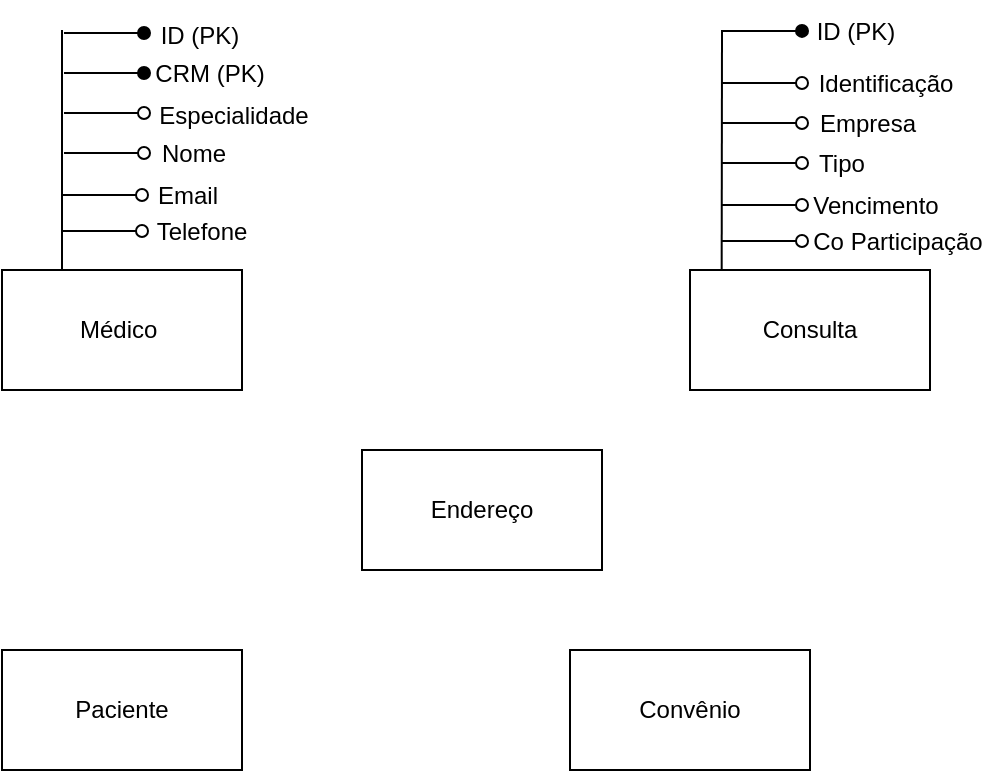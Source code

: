 <mxfile version="24.7.17">
  <diagram name="Página-1" id="rVDT1lRr0B5BSY1lFZze">
    <mxGraphModel dx="784" dy="773" grid="1" gridSize="10" guides="1" tooltips="1" connect="1" arrows="1" fold="1" page="1" pageScale="1" pageWidth="827" pageHeight="1169" math="0" shadow="0">
      <root>
        <mxCell id="0" />
        <mxCell id="1" parent="0" />
        <mxCell id="OXWgy4tYDgPB8yHZeR08-1" value="Médico&amp;nbsp;" style="rounded=0;whiteSpace=wrap;html=1;" vertex="1" parent="1">
          <mxGeometry x="70" y="140" width="120" height="60" as="geometry" />
        </mxCell>
        <mxCell id="OXWgy4tYDgPB8yHZeR08-2" value="Convênio" style="rounded=0;whiteSpace=wrap;html=1;" vertex="1" parent="1">
          <mxGeometry x="354" y="330" width="120" height="60" as="geometry" />
        </mxCell>
        <mxCell id="OXWgy4tYDgPB8yHZeR08-3" value="Consulta" style="rounded=0;whiteSpace=wrap;html=1;" vertex="1" parent="1">
          <mxGeometry x="414" y="140" width="120" height="60" as="geometry" />
        </mxCell>
        <mxCell id="OXWgy4tYDgPB8yHZeR08-4" value="Paciente" style="rounded=0;whiteSpace=wrap;html=1;" vertex="1" parent="1">
          <mxGeometry x="70" y="330" width="120" height="60" as="geometry" />
        </mxCell>
        <mxCell id="OXWgy4tYDgPB8yHZeR08-6" value="Endereço" style="rounded=0;whiteSpace=wrap;html=1;" vertex="1" parent="1">
          <mxGeometry x="250" y="230" width="120" height="60" as="geometry" />
        </mxCell>
        <mxCell id="OXWgy4tYDgPB8yHZeR08-7" value="" style="endArrow=oval;html=1;rounded=0;startArrow=none;startFill=0;endFill=1;" edge="1" parent="1">
          <mxGeometry width="50" height="50" relative="1" as="geometry">
            <mxPoint x="101" y="21.5" as="sourcePoint" />
            <mxPoint x="141" y="21.5" as="targetPoint" />
          </mxGeometry>
        </mxCell>
        <mxCell id="OXWgy4tYDgPB8yHZeR08-8" value="" style="endArrow=oval;html=1;rounded=0;startArrow=none;startFill=0;endFill=1;" edge="1" parent="1">
          <mxGeometry width="50" height="50" relative="1" as="geometry">
            <mxPoint x="101" y="41.5" as="sourcePoint" />
            <mxPoint x="141" y="41.5" as="targetPoint" />
          </mxGeometry>
        </mxCell>
        <mxCell id="OXWgy4tYDgPB8yHZeR08-10" value="" style="endArrow=oval;html=1;rounded=0;startArrow=none;startFill=0;endFill=0;" edge="1" parent="1">
          <mxGeometry width="50" height="50" relative="1" as="geometry">
            <mxPoint x="101" y="61.5" as="sourcePoint" />
            <mxPoint x="141" y="61.5" as="targetPoint" />
          </mxGeometry>
        </mxCell>
        <mxCell id="OXWgy4tYDgPB8yHZeR08-11" value="" style="endArrow=oval;html=1;rounded=0;startArrow=none;startFill=0;endFill=0;" edge="1" parent="1">
          <mxGeometry width="50" height="50" relative="1" as="geometry">
            <mxPoint x="101" y="81.5" as="sourcePoint" />
            <mxPoint x="141" y="81.5" as="targetPoint" />
          </mxGeometry>
        </mxCell>
        <mxCell id="OXWgy4tYDgPB8yHZeR08-12" value="ID (PK)" style="text;html=1;align=center;verticalAlign=middle;whiteSpace=wrap;rounded=0;" vertex="1" parent="1">
          <mxGeometry x="139" y="7.5" width="60" height="30" as="geometry" />
        </mxCell>
        <mxCell id="OXWgy4tYDgPB8yHZeR08-14" value="CRM (PK)" style="text;html=1;align=center;verticalAlign=middle;whiteSpace=wrap;rounded=0;" vertex="1" parent="1">
          <mxGeometry x="144" y="26.5" width="60" height="30" as="geometry" />
        </mxCell>
        <mxCell id="OXWgy4tYDgPB8yHZeR08-15" value="Especialidade" style="text;html=1;align=center;verticalAlign=middle;whiteSpace=wrap;rounded=0;" vertex="1" parent="1">
          <mxGeometry x="156" y="47.5" width="60" height="30" as="geometry" />
        </mxCell>
        <mxCell id="OXWgy4tYDgPB8yHZeR08-16" value="" style="endArrow=oval;html=1;rounded=0;startArrow=none;startFill=0;endFill=0;" edge="1" parent="1">
          <mxGeometry width="50" height="50" relative="1" as="geometry">
            <mxPoint x="100" y="102.5" as="sourcePoint" />
            <mxPoint x="140" y="102.5" as="targetPoint" />
          </mxGeometry>
        </mxCell>
        <mxCell id="OXWgy4tYDgPB8yHZeR08-17" value="" style="endArrow=oval;html=1;rounded=0;startArrow=none;startFill=0;endFill=0;" edge="1" parent="1">
          <mxGeometry width="50" height="50" relative="1" as="geometry">
            <mxPoint x="100" y="120.5" as="sourcePoint" />
            <mxPoint x="140" y="120.5" as="targetPoint" />
          </mxGeometry>
        </mxCell>
        <mxCell id="OXWgy4tYDgPB8yHZeR08-19" value="Nome" style="text;html=1;align=center;verticalAlign=middle;whiteSpace=wrap;rounded=0;" vertex="1" parent="1">
          <mxGeometry x="136" y="67" width="60" height="30" as="geometry" />
        </mxCell>
        <mxCell id="OXWgy4tYDgPB8yHZeR08-20" value="Telefone" style="text;html=1;align=center;verticalAlign=middle;whiteSpace=wrap;rounded=0;" vertex="1" parent="1">
          <mxGeometry x="140" y="106" width="60" height="30" as="geometry" />
        </mxCell>
        <mxCell id="OXWgy4tYDgPB8yHZeR08-21" value="Email" style="text;html=1;align=center;verticalAlign=middle;whiteSpace=wrap;rounded=0;" vertex="1" parent="1">
          <mxGeometry x="133" y="88" width="60" height="30" as="geometry" />
        </mxCell>
        <mxCell id="OXWgy4tYDgPB8yHZeR08-22" style="edgeStyle=orthogonalEdgeStyle;rounded=0;orthogonalLoop=1;jettySize=auto;html=1;exitX=0.5;exitY=1;exitDx=0;exitDy=0;" edge="1" parent="1">
          <mxGeometry relative="1" as="geometry">
            <mxPoint x="288" y="128.5" as="sourcePoint" />
            <mxPoint x="288" y="128.5" as="targetPoint" />
          </mxGeometry>
        </mxCell>
        <mxCell id="OXWgy4tYDgPB8yHZeR08-24" value="" style="endArrow=none;html=1;rounded=0;exitX=0.25;exitY=0;exitDx=0;exitDy=0;" edge="1" parent="1" source="OXWgy4tYDgPB8yHZeR08-1">
          <mxGeometry width="50" height="50" relative="1" as="geometry">
            <mxPoint x="380" y="120" as="sourcePoint" />
            <mxPoint x="100" y="20" as="targetPoint" />
          </mxGeometry>
        </mxCell>
        <mxCell id="OXWgy4tYDgPB8yHZeR08-25" value="" style="endArrow=oval;html=1;rounded=0;startArrow=none;startFill=0;endFill=1;" edge="1" parent="1">
          <mxGeometry width="50" height="50" relative="1" as="geometry">
            <mxPoint x="430" y="20.44" as="sourcePoint" />
            <mxPoint x="470" y="20.44" as="targetPoint" />
          </mxGeometry>
        </mxCell>
        <mxCell id="OXWgy4tYDgPB8yHZeR08-26" value="" style="endArrow=oval;html=1;rounded=0;startArrow=none;startFill=0;endFill=0;" edge="1" parent="1">
          <mxGeometry width="50" height="50" relative="1" as="geometry">
            <mxPoint x="430" y="46.5" as="sourcePoint" />
            <mxPoint x="470" y="46.5" as="targetPoint" />
          </mxGeometry>
        </mxCell>
        <mxCell id="OXWgy4tYDgPB8yHZeR08-27" value="" style="endArrow=oval;html=1;rounded=0;startArrow=none;startFill=0;endFill=0;" edge="1" parent="1">
          <mxGeometry width="50" height="50" relative="1" as="geometry">
            <mxPoint x="430" y="66.5" as="sourcePoint" />
            <mxPoint x="470" y="66.5" as="targetPoint" />
          </mxGeometry>
        </mxCell>
        <mxCell id="OXWgy4tYDgPB8yHZeR08-28" value="" style="endArrow=oval;html=1;rounded=0;startArrow=none;startFill=0;endFill=0;" edge="1" parent="1">
          <mxGeometry width="50" height="50" relative="1" as="geometry">
            <mxPoint x="430" y="86.5" as="sourcePoint" />
            <mxPoint x="470" y="86.5" as="targetPoint" />
          </mxGeometry>
        </mxCell>
        <mxCell id="OXWgy4tYDgPB8yHZeR08-29" value="Identificação" style="text;html=1;align=center;verticalAlign=middle;whiteSpace=wrap;rounded=0;" vertex="1" parent="1">
          <mxGeometry x="482" y="31.5" width="60" height="30" as="geometry" />
        </mxCell>
        <mxCell id="OXWgy4tYDgPB8yHZeR08-30" value="Empresa" style="text;html=1;align=center;verticalAlign=middle;whiteSpace=wrap;rounded=0;" vertex="1" parent="1">
          <mxGeometry x="473" y="51.5" width="60" height="30" as="geometry" />
        </mxCell>
        <mxCell id="OXWgy4tYDgPB8yHZeR08-31" value="" style="endArrow=oval;html=1;rounded=0;startArrow=none;startFill=0;endFill=0;" edge="1" parent="1">
          <mxGeometry width="50" height="50" relative="1" as="geometry">
            <mxPoint x="430" y="107.5" as="sourcePoint" />
            <mxPoint x="470" y="107.5" as="targetPoint" />
          </mxGeometry>
        </mxCell>
        <mxCell id="OXWgy4tYDgPB8yHZeR08-32" value="" style="endArrow=oval;html=1;rounded=0;startArrow=none;startFill=0;endFill=0;" edge="1" parent="1">
          <mxGeometry width="50" height="50" relative="1" as="geometry">
            <mxPoint x="430" y="125.5" as="sourcePoint" />
            <mxPoint x="470" y="125.5" as="targetPoint" />
          </mxGeometry>
        </mxCell>
        <mxCell id="OXWgy4tYDgPB8yHZeR08-33" value="Tipo" style="text;html=1;align=center;verticalAlign=middle;whiteSpace=wrap;rounded=0;" vertex="1" parent="1">
          <mxGeometry x="460" y="72" width="60" height="30" as="geometry" />
        </mxCell>
        <mxCell id="OXWgy4tYDgPB8yHZeR08-34" value="Co Participação" style="text;html=1;align=center;verticalAlign=middle;whiteSpace=wrap;rounded=0;" vertex="1" parent="1">
          <mxGeometry x="473" y="111" width="90" height="30" as="geometry" />
        </mxCell>
        <mxCell id="OXWgy4tYDgPB8yHZeR08-35" value="Vencimento" style="text;html=1;align=center;verticalAlign=middle;whiteSpace=wrap;rounded=0;" vertex="1" parent="1">
          <mxGeometry x="477" y="93" width="60" height="30" as="geometry" />
        </mxCell>
        <mxCell id="OXWgy4tYDgPB8yHZeR08-36" value="ID (PK)" style="text;html=1;align=center;verticalAlign=middle;whiteSpace=wrap;rounded=0;" vertex="1" parent="1">
          <mxGeometry x="467" y="5.5" width="60" height="30" as="geometry" />
        </mxCell>
        <mxCell id="OXWgy4tYDgPB8yHZeR08-37" value="" style="endArrow=none;html=1;rounded=0;exitX=0.132;exitY=-0.003;exitDx=0;exitDy=0;exitPerimeter=0;" edge="1" parent="1" source="OXWgy4tYDgPB8yHZeR08-3">
          <mxGeometry width="50" height="50" relative="1" as="geometry">
            <mxPoint x="430" y="139" as="sourcePoint" />
            <mxPoint x="430" y="20" as="targetPoint" />
          </mxGeometry>
        </mxCell>
      </root>
    </mxGraphModel>
  </diagram>
</mxfile>
